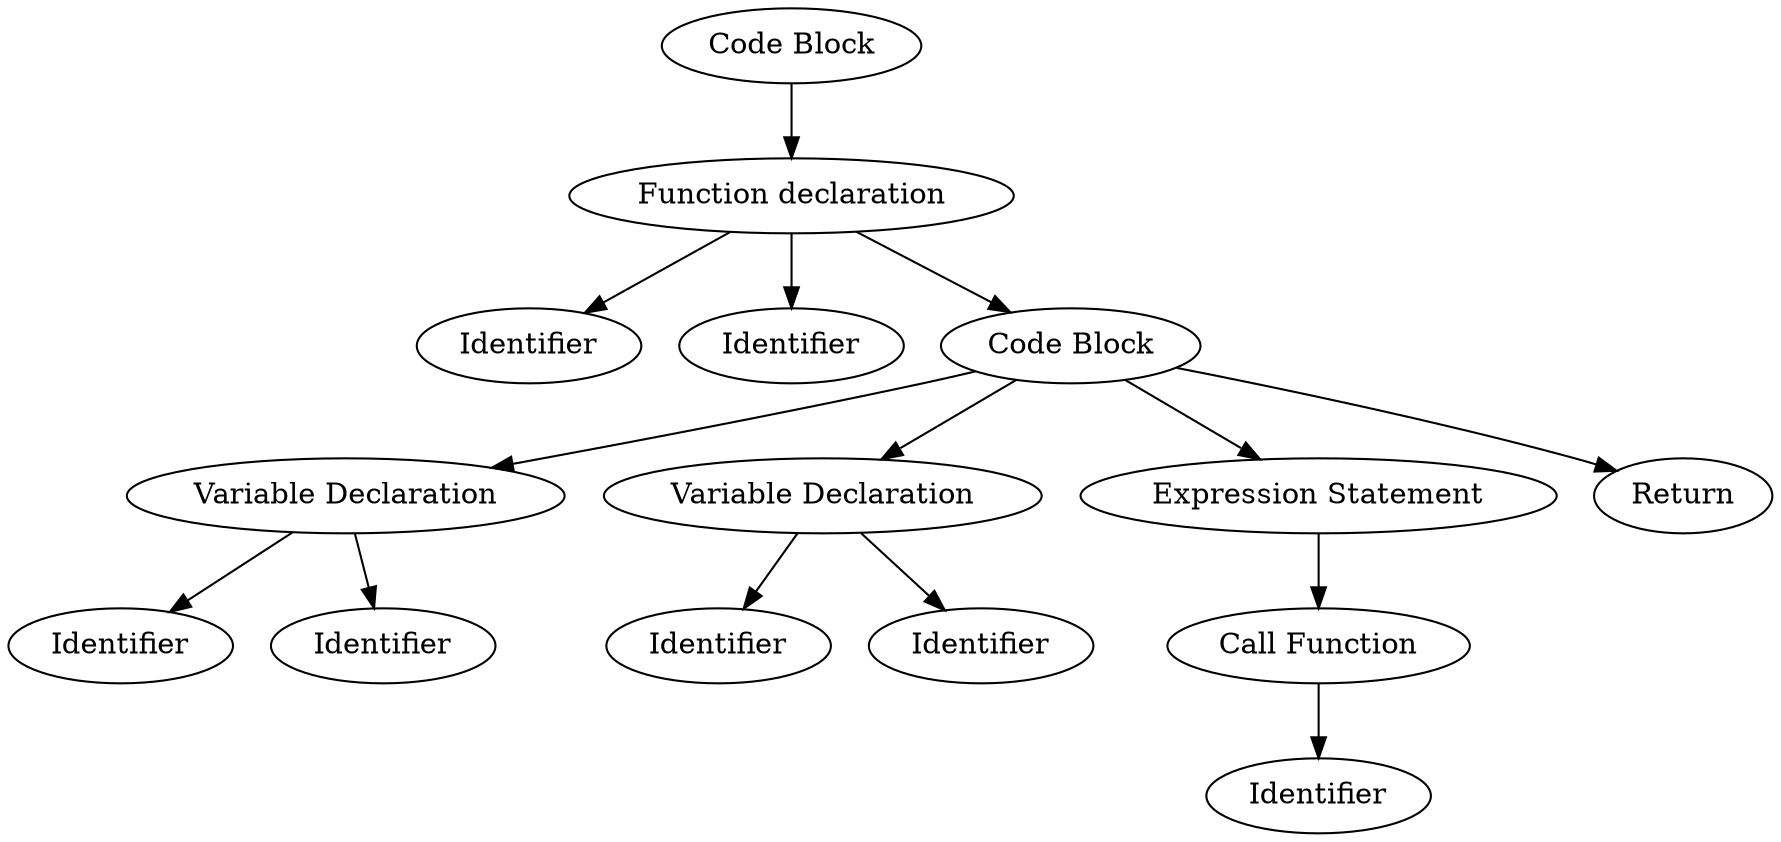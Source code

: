 #@startdot
digraph AST{
node18[label="Code Block"]
node17[label="Function declaration"]
node1[label="Identifier"]
node2[label="Identifier"]
node7[label="Code Block"]
node6[label="Variable Declaration"]
node3[label="Identifier"]
node4[label="Identifier"]
node6->node3
node6->node4
node7->node6
node10[label="Variable Declaration"]
node8[label="Identifier"]
node9[label="Identifier"]
node10->node8
node10->node9
node7->node10
node14[label="Expression Statement"]
node13[label="Call Function"]
node11[label="Identifier"]
node13->node11
node14->node13
node7->node14
node16[label="Return"]
node7->node16
node17->node1
node17->node2
node17->node7
node18->node17
}
#@enddot
